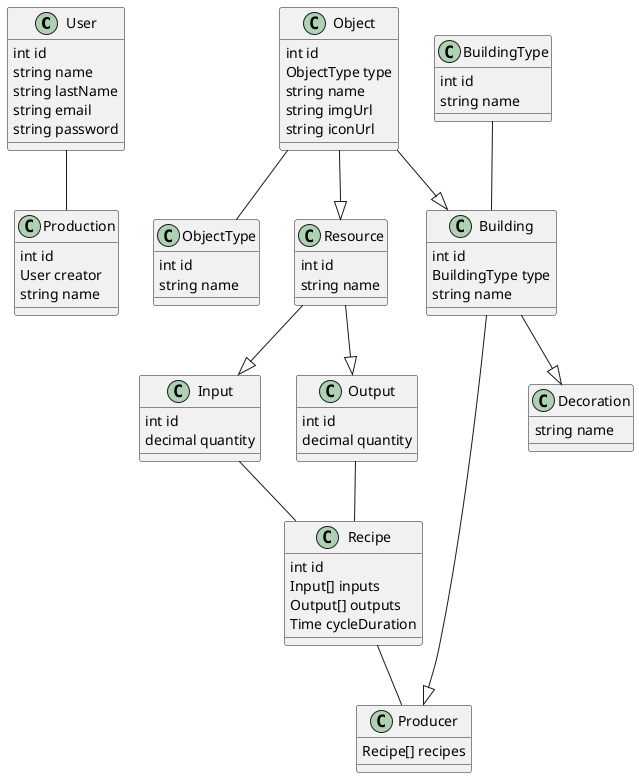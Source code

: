 @startuml SatisfactoTools

	class User{
		int id
		string name
		string lastName
		string email
		string password
	}

	class Production{
		int id
		User creator
		string name
	}

	User -- Production

	class ObjectType{
		int id 
		string name
	}

	class Object{
		int id
		ObjectType type
		string name
		string imgUrl
		string iconUrl
	}

	Object -- ObjectType

	class Resource{
		int id
		string name
	}

	Object --|> Resource

	class Input{
		int id
		decimal quantity
	}

	Resource --|> Input

	class Output{
		int id
		decimal quantity
	}

	Resource --|> Output

	BuildingType -- Building
	Object --|> Building

	class Recipe{
		int id
		Input[] inputs
		Output[] outputs
		Time cycleDuration
	}

	Input -- Recipe
	Output -- Recipe

	class BuildingType{
		int id
		string name
	}

	class Building{
		int id
		BuildingType type
		string name
	}

	class Producer{
		Recipe[] recipes
	}

	Building --|> Producer
	Recipe -- Producer

	class Decoration{
		string name
	}

	Building --|> Decoration

@enduml